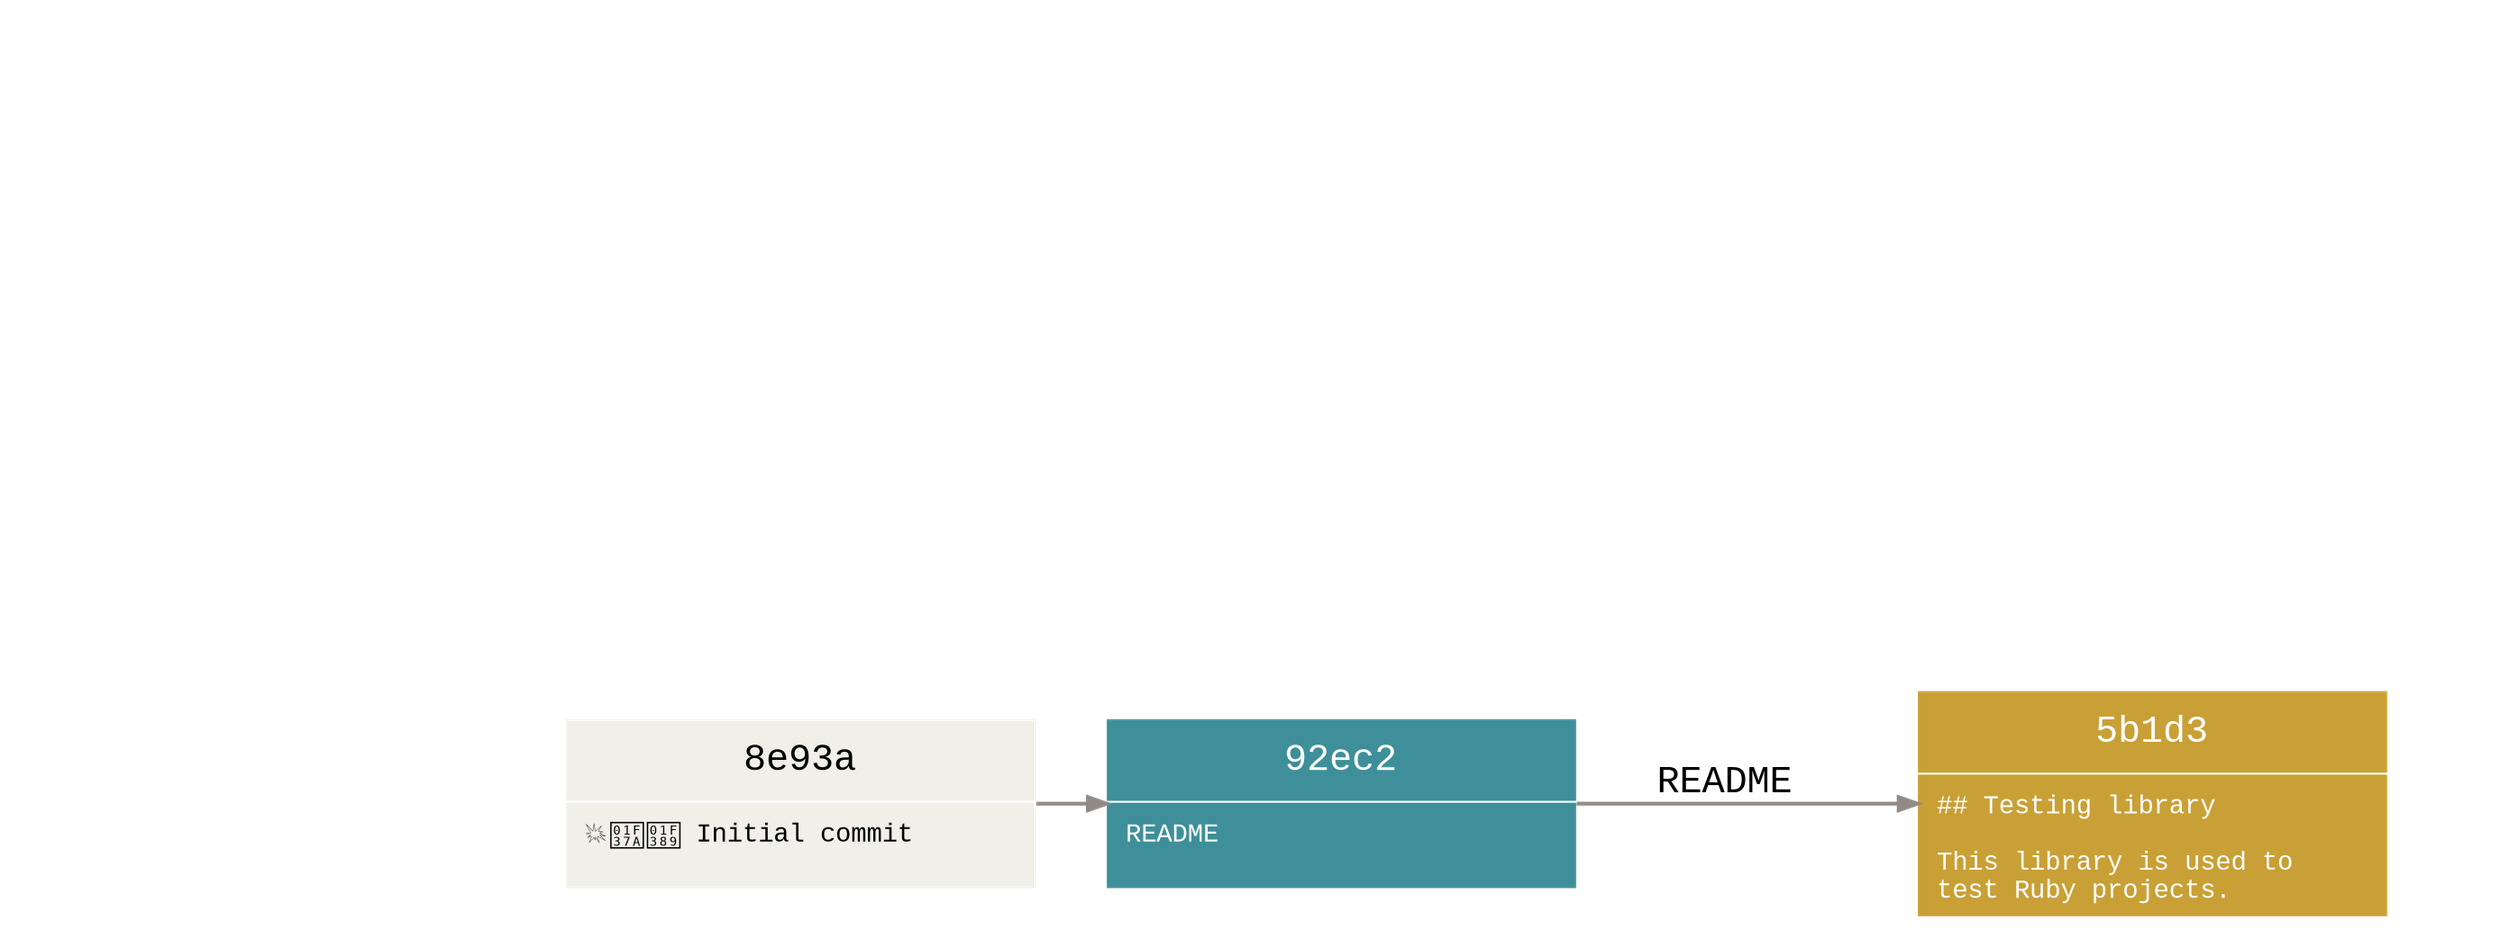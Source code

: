 graph Git {
  layout=neato
  bgcolor="transparent"

  ranksep=1
  nodesep=.5

  edge [color="#8f8a83"
        fontname="Menlo, Monaco, Consolas, Lucida Console, Courier New, monospace"
        fontsize=20
        labeldistance=8
        labelangle=8
        penwidth=2
        dir="back"]
  node [shape=box
        fontname="Menlo, Monaco, Consolas, Lucida Console, Courier New, monospace"
        fontsize=20
        margin=".45,.25"
        width=3.1
        penwidth=0]

  node [style="filled"
        fontcolor="#ffffff"
        fillcolor="#e93a1d"]
  master [style=invis
          label="refs/heads/master"
          pos="0,4!"]
  tag [style=invis
       label="refs/tags/v1.0"
       pos="0,2!"]

  node [margin="0,0"
        fontcolor="#000000"
        fillcolor="transparent"]
  A [pos="4,0!"
     label=<
    <table cellspacing="0"
           cellpadding="10"
           color="white"
           border="0"
           bgcolor="#f0efe8"
           fixedsize="true"
           width="250"
           height="90">
      <tr>
        <td border="1"
            sides="b"
            width="250">8e93a</td>
      </tr>
      <tr>
        <td align="left"
            balign="left"><font point-size="14">💥🍺🎉 Initial commit</font></td>
      </tr>
    </table>
    >]

  B [style=invis
     pos="4,2!"
     label=<
    <table cellspacing="0"
           cellpadding="10"
           color="white"
           border="0"
           bgcolor="#f0efe8"
           fixedsize="true"
           width="250"
           height="90">
      <tr>
        <td border="1"
            sides="b"
            width="250">b19dc</td>
      </tr>
      <tr>
        <td align="left"
            balign="left"><font point-size="14">✅ Implemented test library</font></td>
      </tr>
    </table>
    >]

  C [style=invis
     pos="4,4!"
     label=<
    <table cellspacing="0"
           cellpadding="10"
           color="white"
           border="0"
           bgcolor="#f0efe8"
           fixedsize="true"
           width="250"
           height="90">
      <tr>
        <td border="1"
            sides="b"
            width="250">caccf</td>
      </tr>
      <tr>
        <td align="left"
            balign="left"><font point-size="14">💩 Fixed stack overflow</font></td>
      </tr>
    </table>
    >]

  node [fontcolor="#ffffff"]

  tree_a [pos="8,0!"
          label=<
    <table cellspacing="0"
           cellpadding="10"
           color="white"
           border="0"
           bgcolor="#3e8f99"
           fixedsize="true"
           width="250"
           height="90">
      <tr>
        <td border="1"
            sides="b"
            width="250">92ec2</td>
      </tr>
      <tr>
        <td align="left"><font point-size="14">README</font></td>
      </tr>
    </table>
    >]

  tree_b [style=invis
          pos="8,2!"
          label=<
    <table cellspacing="0"
           cellpadding="10"
           color="white"
           border="0"
           bgcolor="#3e8f99"
           fixedsize="true"
           width="250"
           height="90">
      <tr>
        <td border="1"
            sides="b"
            width="250">06840</td>
      </tr>
      <tr>
        <td align="left"><font point-size="14">README.md, test.rb</font></td>
      </tr>
    </table>
    >]

  tree_c [style=invis
          pos="8,4!"
          label=<
    <table cellspacing="0"
           cellpadding="10"
           color="white"
           border="0"
           bgcolor="#3e8f99"
           fixedsize="true"
           width="250"
           height="90">
      <tr>
        <td border="1"
            sides="b"
            width="250">05a2d</td>
      </tr>
      <tr>
        <td align="left"><font point-size="14">README.md, test.rb, bak</font></td>
      </tr>
    </table>
    >]

  readme_1 [pos="14,0!"
            label=<
    <table cellspacing="0"
           cellpadding="10"
           color="white"
           border="0"
           bgcolor="#c8a036"
           fixedsize="true"
           width="250"
           height="120">
      <tr>
        <td border="1"
            sides="b"
            width="250">5b1d3</td>
      </tr>
      <tr>
        <td align="left"
            balign="left"><font point-size="14">## Testing library<br />
 <br />
This library is used to<br />
test Ruby projects.</font>
</td>
      </tr>
    </table>
    >]

  test_1 [style=invis
          pos="14,2!"
          label=<
    <table cellspacing="0"
           cellpadding="10"
           color="white"
           border="0"
           bgcolor="#c8a036"
           fixedsize="true"
           width="250"
           height="120">
      <tr>
        <td border="1"
            sides="b"
            width="250">1f7a7</td>
      </tr>
      <tr>
        <td align="left"
            balign="left"><font point-size="14">require 'test/unit'<br />
 <br />
class Test::Unit::TestCase</font></td>
      </tr>
    </table>
    >]

  test_2 [style=invis
          pos="14,4!"
          label=<
    <table cellspacing="0"
           cellpadding="10"
           color="white"
           border="0"
           bgcolor="#c8a036"
           fixedsize="true"
           width="250"
           height="120">
      <tr>
        <td border="1"
            sides="b"
            width="250">fa49b</td>
      </tr>
      <tr>
        <td align="left"
            balign="left"><font point-size="14">require 'logger'<br />
require 'test/unit'<br />
<br />
class Test::Unit::TestCase</font>
        </td>
      </tr>
    </table>
    >]

  node [style=invis
        width=.033
        height=.033
        fixedsize=true
        label=""
        fillcolor="#8f8a83"]
  dummy_bak_1 [pos="10,5.5!"]
  dummy_bak_2 [pos="16.5,5.5!"]
  dummy_bak_3 [pos="16.5,-1!"]
  dummy_bak_4 [pos="10,-1!"]

  dummy_readme_1 [pos="10,5!"]
  dummy_readme_2 [pos="16.2,5!"]
  dummy_readme_3 [pos="16.2,0!"]

  readme_1 -- tree_a [headlabel="README"]
  tree_a -- A

  edge [style=invis]

  readme_1 -- tree_b [headlabel="README.md" labelangle=20 labeldistance=9.3]
  test_1 -- tree_b [headlabel="test.rb"]

  A -- B
  B -- tag
  tree_b -- B


  test_2 -- tree_c [headlabel="test.rb"]

  tree_a:se -- dummy_bak_4:w
  readme_1:e -- dummy_readme_3:w

  B -- C
  C -- master
  tree_c -- C

  edge [dir=none]
  dummy_bak_1 -- tree_c:ne [headlabel="bak" labelangle=-18 labeldistance=9.8]
  dummy_bak_1 -- dummy_bak_2 -- dummy_bak_3 -- dummy_bak_4

  dummy_readme_1 -- tree_c:ne [headlabel="README.md" labelangle=-30 labeldistance=10]
  dummy_readme_1 -- dummy_readme_2 -- dummy_readme_3
}
